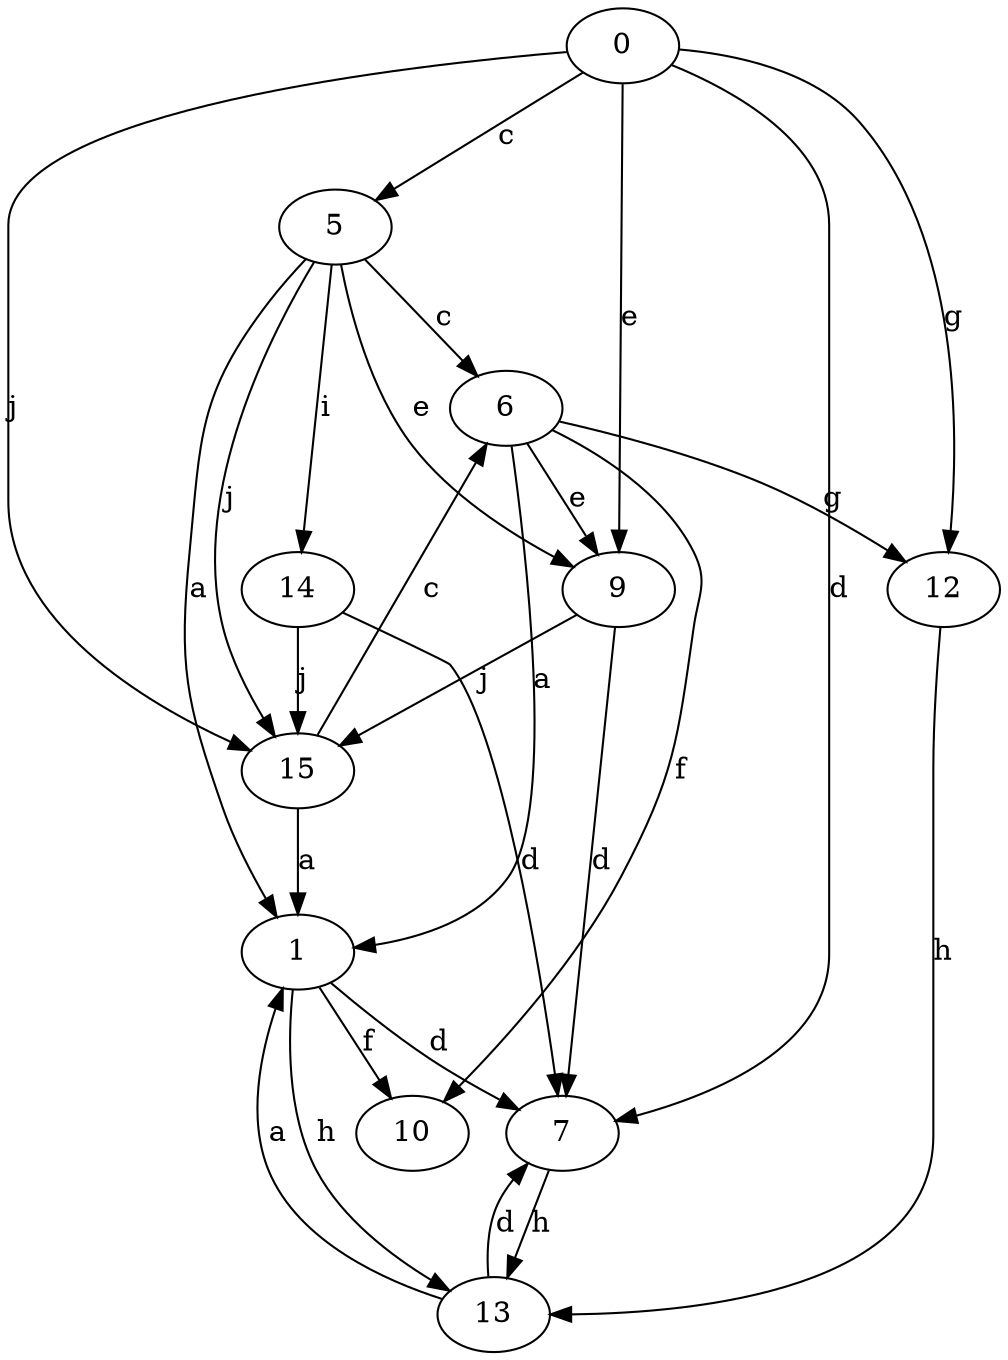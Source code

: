 strict digraph  {
1;
5;
6;
7;
9;
0;
10;
12;
13;
14;
15;
1 -> 7  [label=d];
1 -> 10  [label=f];
1 -> 13  [label=h];
5 -> 1  [label=a];
5 -> 6  [label=c];
5 -> 9  [label=e];
5 -> 14  [label=i];
5 -> 15  [label=j];
6 -> 1  [label=a];
6 -> 9  [label=e];
6 -> 10  [label=f];
6 -> 12  [label=g];
7 -> 13  [label=h];
9 -> 7  [label=d];
9 -> 15  [label=j];
0 -> 5  [label=c];
0 -> 7  [label=d];
0 -> 9  [label=e];
0 -> 12  [label=g];
0 -> 15  [label=j];
12 -> 13  [label=h];
13 -> 1  [label=a];
13 -> 7  [label=d];
14 -> 7  [label=d];
14 -> 15  [label=j];
15 -> 1  [label=a];
15 -> 6  [label=c];
}
